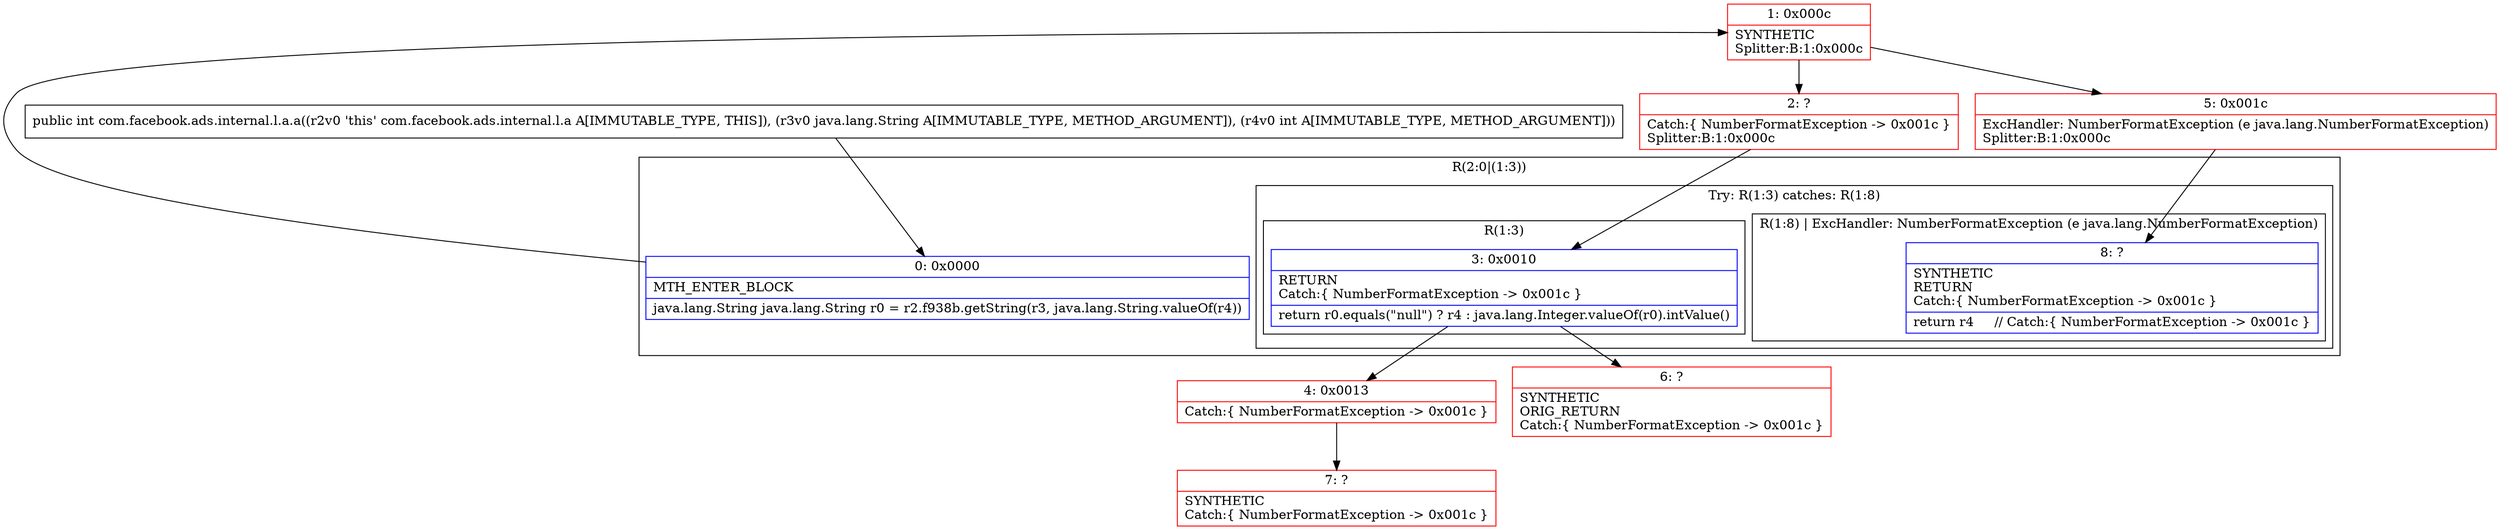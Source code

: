 digraph "CFG forcom.facebook.ads.internal.l.a.a(Ljava\/lang\/String;I)I" {
subgraph cluster_Region_1009835116 {
label = "R(2:0|(1:3))";
node [shape=record,color=blue];
Node_0 [shape=record,label="{0\:\ 0x0000|MTH_ENTER_BLOCK\l|java.lang.String java.lang.String r0 = r2.f938b.getString(r3, java.lang.String.valueOf(r4))\l}"];
subgraph cluster_TryCatchRegion_382564020 {
label = "Try: R(1:3) catches: R(1:8)";
node [shape=record,color=blue];
subgraph cluster_Region_115425812 {
label = "R(1:3)";
node [shape=record,color=blue];
Node_3 [shape=record,label="{3\:\ 0x0010|RETURN\lCatch:\{ NumberFormatException \-\> 0x001c \}\l|return r0.equals(\"null\") ? r4 : java.lang.Integer.valueOf(r0).intValue()\l}"];
}
subgraph cluster_Region_2048277959 {
label = "R(1:8) | ExcHandler: NumberFormatException (e java.lang.NumberFormatException)\l";
node [shape=record,color=blue];
Node_8 [shape=record,label="{8\:\ ?|SYNTHETIC\lRETURN\lCatch:\{ NumberFormatException \-\> 0x001c \}\l|return r4     \/\/ Catch:\{ NumberFormatException \-\> 0x001c \}\l}"];
}
}
}
subgraph cluster_Region_2048277959 {
label = "R(1:8) | ExcHandler: NumberFormatException (e java.lang.NumberFormatException)\l";
node [shape=record,color=blue];
Node_8 [shape=record,label="{8\:\ ?|SYNTHETIC\lRETURN\lCatch:\{ NumberFormatException \-\> 0x001c \}\l|return r4     \/\/ Catch:\{ NumberFormatException \-\> 0x001c \}\l}"];
}
Node_1 [shape=record,color=red,label="{1\:\ 0x000c|SYNTHETIC\lSplitter:B:1:0x000c\l}"];
Node_2 [shape=record,color=red,label="{2\:\ ?|Catch:\{ NumberFormatException \-\> 0x001c \}\lSplitter:B:1:0x000c\l}"];
Node_4 [shape=record,color=red,label="{4\:\ 0x0013|Catch:\{ NumberFormatException \-\> 0x001c \}\l}"];
Node_5 [shape=record,color=red,label="{5\:\ 0x001c|ExcHandler: NumberFormatException (e java.lang.NumberFormatException)\lSplitter:B:1:0x000c\l}"];
Node_6 [shape=record,color=red,label="{6\:\ ?|SYNTHETIC\lORIG_RETURN\lCatch:\{ NumberFormatException \-\> 0x001c \}\l}"];
Node_7 [shape=record,color=red,label="{7\:\ ?|SYNTHETIC\lCatch:\{ NumberFormatException \-\> 0x001c \}\l}"];
MethodNode[shape=record,label="{public int com.facebook.ads.internal.l.a.a((r2v0 'this' com.facebook.ads.internal.l.a A[IMMUTABLE_TYPE, THIS]), (r3v0 java.lang.String A[IMMUTABLE_TYPE, METHOD_ARGUMENT]), (r4v0 int A[IMMUTABLE_TYPE, METHOD_ARGUMENT])) }"];
MethodNode -> Node_0;
Node_0 -> Node_1;
Node_3 -> Node_4;
Node_3 -> Node_6;
Node_1 -> Node_2;
Node_1 -> Node_5;
Node_2 -> Node_3;
Node_4 -> Node_7;
Node_5 -> Node_8;
}

